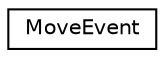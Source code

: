 digraph "Graphe hiérarchique des classes"
{
 // INTERACTIVE_SVG=YES
  edge [fontname="Helvetica",fontsize="10",labelfontname="Helvetica",labelfontsize="10"];
  node [fontname="Helvetica",fontsize="10",shape=record];
  rankdir="LR";
  Node0 [label="MoveEvent",height=0.2,width=0.4,color="black", fillcolor="white", style="filled",URL="$struct_move_event.html"];
}
